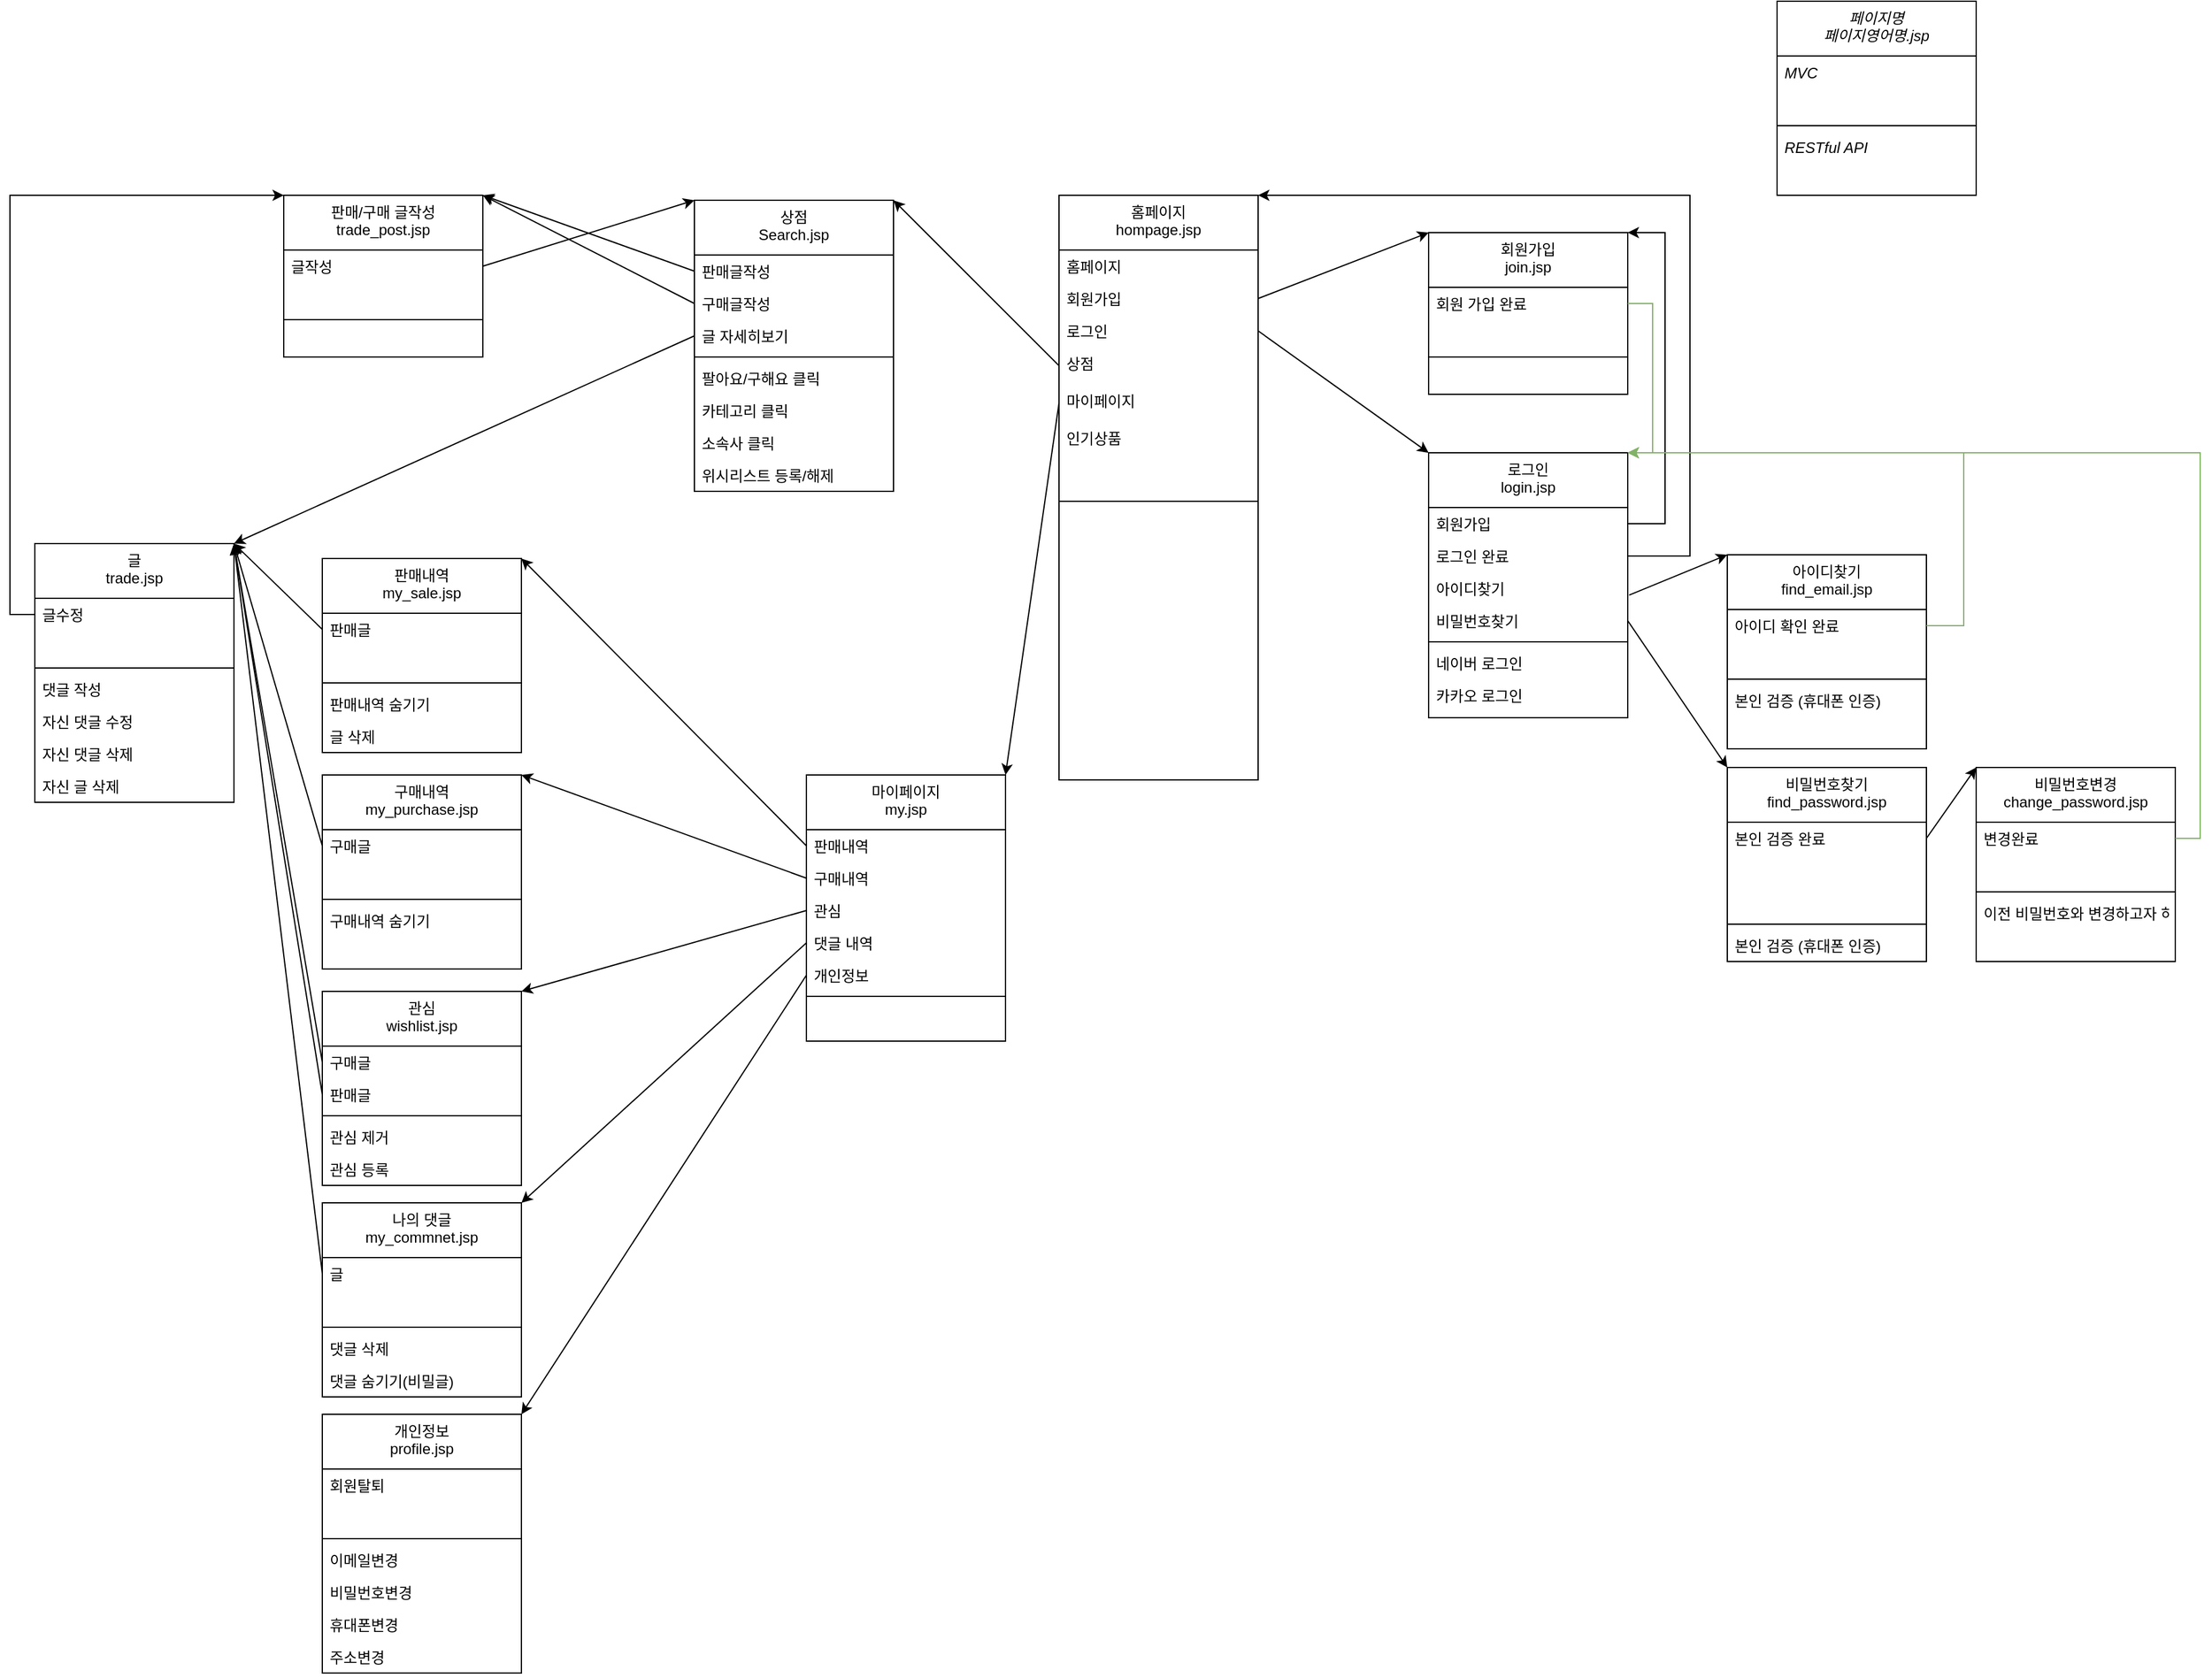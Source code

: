 <mxfile version="24.6.1" type="device">
  <diagram id="C5RBs43oDa-KdzZeNtuy" name="Page-1">
    <mxGraphModel dx="2193" dy="1982" grid="1" gridSize="10" guides="1" tooltips="1" connect="1" arrows="1" fold="1" page="1" pageScale="1" pageWidth="827" pageHeight="1169" math="0" shadow="0">
      <root>
        <mxCell id="WIyWlLk6GJQsqaUBKTNV-0" />
        <mxCell id="WIyWlLk6GJQsqaUBKTNV-1" parent="WIyWlLk6GJQsqaUBKTNV-0" />
        <mxCell id="zkfFHV4jXpPFQw0GAbJ--0" value="홈페이지&#xa;hompage.jsp" style="swimlane;fontStyle=0;align=center;verticalAlign=top;childLayout=stackLayout;horizontal=1;startSize=44;horizontalStack=0;resizeParent=1;resizeLast=0;collapsible=1;marginBottom=0;rounded=0;shadow=0;strokeWidth=1;" parent="WIyWlLk6GJQsqaUBKTNV-1" vertex="1">
          <mxGeometry x="333" y="20" width="160" height="470" as="geometry">
            <mxRectangle x="230" y="140" width="160" height="26" as="alternateBounds" />
          </mxGeometry>
        </mxCell>
        <mxCell id="zkfFHV4jXpPFQw0GAbJ--3" value="홈페이지" style="text;align=left;verticalAlign=top;spacingLeft=4;spacingRight=4;overflow=hidden;rotatable=0;points=[[0,0.5],[1,0.5]];portConstraint=eastwest;rounded=0;shadow=0;html=0;" parent="zkfFHV4jXpPFQw0GAbJ--0" vertex="1">
          <mxGeometry y="44" width="160" height="26" as="geometry" />
        </mxCell>
        <mxCell id="zkfFHV4jXpPFQw0GAbJ--2" value="회원가입" style="text;align=left;verticalAlign=top;spacingLeft=4;spacingRight=4;overflow=hidden;rotatable=0;points=[[0,0.5],[1,0.5]];portConstraint=eastwest;rounded=0;shadow=0;html=0;" parent="zkfFHV4jXpPFQw0GAbJ--0" vertex="1">
          <mxGeometry y="70" width="160" height="26" as="geometry" />
        </mxCell>
        <mxCell id="zkfFHV4jXpPFQw0GAbJ--1" value="로그인" style="text;align=left;verticalAlign=top;spacingLeft=4;spacingRight=4;overflow=hidden;rotatable=0;points=[[0,0.5],[1,0.5]];portConstraint=eastwest;" parent="zkfFHV4jXpPFQw0GAbJ--0" vertex="1">
          <mxGeometry y="96" width="160" height="26" as="geometry" />
        </mxCell>
        <mxCell id="zkfFHV4jXpPFQw0GAbJ--5" value="상점" style="text;align=left;verticalAlign=top;spacingLeft=4;spacingRight=4;overflow=hidden;rotatable=0;points=[[0,0.5],[1,0.5]];portConstraint=eastwest;" parent="zkfFHV4jXpPFQw0GAbJ--0" vertex="1">
          <mxGeometry y="122" width="160" height="30" as="geometry" />
        </mxCell>
        <mxCell id="B_jXUJVY9FuCom79Iasl-64" value="마이페이지" style="text;align=left;verticalAlign=top;spacingLeft=4;spacingRight=4;overflow=hidden;rotatable=0;points=[[0,0.5],[1,0.5]];portConstraint=eastwest;" parent="zkfFHV4jXpPFQw0GAbJ--0" vertex="1">
          <mxGeometry y="152" width="160" height="30" as="geometry" />
        </mxCell>
        <mxCell id="B_jXUJVY9FuCom79Iasl-63" value="인기상품" style="text;align=left;verticalAlign=top;spacingLeft=4;spacingRight=4;overflow=hidden;rotatable=0;points=[[0,0.5],[1,0.5]];portConstraint=eastwest;" parent="zkfFHV4jXpPFQw0GAbJ--0" vertex="1">
          <mxGeometry y="182" width="160" height="30" as="geometry" />
        </mxCell>
        <mxCell id="B_jXUJVY9FuCom79Iasl-17" value=" " style="text;align=left;verticalAlign=top;spacingLeft=4;spacingRight=4;overflow=hidden;rotatable=0;points=[[0,0.5],[1,0.5]];portConstraint=eastwest;" parent="zkfFHV4jXpPFQw0GAbJ--0" vertex="1">
          <mxGeometry y="212" width="160" height="30" as="geometry" />
        </mxCell>
        <mxCell id="zkfFHV4jXpPFQw0GAbJ--4" value="" style="line;html=1;strokeWidth=1;align=left;verticalAlign=middle;spacingTop=-1;spacingLeft=3;spacingRight=3;rotatable=0;labelPosition=right;points=[];portConstraint=eastwest;" parent="zkfFHV4jXpPFQw0GAbJ--0" vertex="1">
          <mxGeometry y="242" width="160" height="8" as="geometry" />
        </mxCell>
        <mxCell id="zkfFHV4jXpPFQw0GAbJ--6" value="상점&#xa;Search.jsp" style="swimlane;fontStyle=0;align=center;verticalAlign=top;childLayout=stackLayout;horizontal=1;startSize=44;horizontalStack=0;resizeParent=1;resizeLast=0;collapsible=1;marginBottom=0;rounded=0;shadow=0;strokeWidth=1;" parent="WIyWlLk6GJQsqaUBKTNV-1" vertex="1">
          <mxGeometry x="40" y="24" width="160" height="234" as="geometry">
            <mxRectangle x="130" y="380" width="160" height="26" as="alternateBounds" />
          </mxGeometry>
        </mxCell>
        <mxCell id="zkfFHV4jXpPFQw0GAbJ--7" value="판매글작성" style="text;align=left;verticalAlign=top;spacingLeft=4;spacingRight=4;overflow=hidden;rotatable=0;points=[[0,0.5],[1,0.5]];portConstraint=eastwest;" parent="zkfFHV4jXpPFQw0GAbJ--6" vertex="1">
          <mxGeometry y="44" width="160" height="26" as="geometry" />
        </mxCell>
        <mxCell id="zkfFHV4jXpPFQw0GAbJ--8" value="구매글작성" style="text;align=left;verticalAlign=top;spacingLeft=4;spacingRight=4;overflow=hidden;rotatable=0;points=[[0,0.5],[1,0.5]];portConstraint=eastwest;rounded=0;shadow=0;html=0;" parent="zkfFHV4jXpPFQw0GAbJ--6" vertex="1">
          <mxGeometry y="70" width="160" height="26" as="geometry" />
        </mxCell>
        <mxCell id="DUtgSVx4BT-SNeAOG7B5-26" value="글 자세히보기" style="text;align=left;verticalAlign=top;spacingLeft=4;spacingRight=4;overflow=hidden;rotatable=0;points=[[0,0.5],[1,0.5]];portConstraint=eastwest;rounded=0;shadow=0;html=0;" parent="zkfFHV4jXpPFQw0GAbJ--6" vertex="1">
          <mxGeometry y="96" width="160" height="26" as="geometry" />
        </mxCell>
        <mxCell id="zkfFHV4jXpPFQw0GAbJ--9" value="" style="line;html=1;strokeWidth=1;align=left;verticalAlign=middle;spacingTop=-1;spacingLeft=3;spacingRight=3;rotatable=0;labelPosition=right;points=[];portConstraint=eastwest;" parent="zkfFHV4jXpPFQw0GAbJ--6" vertex="1">
          <mxGeometry y="122" width="160" height="8" as="geometry" />
        </mxCell>
        <mxCell id="B_jXUJVY9FuCom79Iasl-60" value="팔아요/구해요 클릭" style="text;align=left;verticalAlign=top;spacingLeft=4;spacingRight=4;overflow=hidden;rotatable=0;points=[[0,0.5],[1,0.5]];portConstraint=eastwest;" parent="zkfFHV4jXpPFQw0GAbJ--6" vertex="1">
          <mxGeometry y="130" width="160" height="26" as="geometry" />
        </mxCell>
        <mxCell id="zkfFHV4jXpPFQw0GAbJ--10" value="카테고리 클릭" style="text;align=left;verticalAlign=top;spacingLeft=4;spacingRight=4;overflow=hidden;rotatable=0;points=[[0,0.5],[1,0.5]];portConstraint=eastwest;fontStyle=0" parent="zkfFHV4jXpPFQw0GAbJ--6" vertex="1">
          <mxGeometry y="156" width="160" height="26" as="geometry" />
        </mxCell>
        <mxCell id="DUtgSVx4BT-SNeAOG7B5-59" value="소속사 클릭" style="text;align=left;verticalAlign=top;spacingLeft=4;spacingRight=4;overflow=hidden;rotatable=0;points=[[0,0.5],[1,0.5]];portConstraint=eastwest;" parent="zkfFHV4jXpPFQw0GAbJ--6" vertex="1">
          <mxGeometry y="182" width="160" height="26" as="geometry" />
        </mxCell>
        <mxCell id="zkfFHV4jXpPFQw0GAbJ--11" value="위시리스트 등록/해제" style="text;align=left;verticalAlign=top;spacingLeft=4;spacingRight=4;overflow=hidden;rotatable=0;points=[[0,0.5],[1,0.5]];portConstraint=eastwest;" parent="zkfFHV4jXpPFQw0GAbJ--6" vertex="1">
          <mxGeometry y="208" width="160" height="26" as="geometry" />
        </mxCell>
        <mxCell id="B_jXUJVY9FuCom79Iasl-0" value="로그인&#xa;login.jsp" style="swimlane;fontStyle=0;align=center;verticalAlign=top;childLayout=stackLayout;horizontal=1;startSize=44;horizontalStack=0;resizeParent=1;resizeLast=0;collapsible=1;marginBottom=0;rounded=0;shadow=0;strokeWidth=1;" parent="WIyWlLk6GJQsqaUBKTNV-1" vertex="1">
          <mxGeometry x="630" y="227" width="160" height="213" as="geometry">
            <mxRectangle x="230" y="140" width="160" height="26" as="alternateBounds" />
          </mxGeometry>
        </mxCell>
        <mxCell id="B_jXUJVY9FuCom79Iasl-2" value="회원가입" style="text;align=left;verticalAlign=top;spacingLeft=4;spacingRight=4;overflow=hidden;rotatable=0;points=[[0,0.5],[1,0.5]];portConstraint=eastwest;rounded=0;shadow=0;html=0;" parent="B_jXUJVY9FuCom79Iasl-0" vertex="1">
          <mxGeometry y="44" width="160" height="26" as="geometry" />
        </mxCell>
        <mxCell id="B_jXUJVY9FuCom79Iasl-1" value="로그인 완료" style="text;align=left;verticalAlign=top;spacingLeft=4;spacingRight=4;overflow=hidden;rotatable=0;points=[[0,0.5],[1,0.5]];portConstraint=eastwest;" parent="B_jXUJVY9FuCom79Iasl-0" vertex="1">
          <mxGeometry y="70" width="160" height="26" as="geometry" />
        </mxCell>
        <mxCell id="B_jXUJVY9FuCom79Iasl-3" value="아이디찾기" style="text;align=left;verticalAlign=top;spacingLeft=4;spacingRight=4;overflow=hidden;rotatable=0;points=[[0,0.5],[1,0.5]];portConstraint=eastwest;rounded=0;shadow=0;html=0;" parent="B_jXUJVY9FuCom79Iasl-0" vertex="1">
          <mxGeometry y="96" width="160" height="26" as="geometry" />
        </mxCell>
        <mxCell id="B_jXUJVY9FuCom79Iasl-5" value="비밀번호찾기" style="text;align=left;verticalAlign=top;spacingLeft=4;spacingRight=4;overflow=hidden;rotatable=0;points=[[0,0.5],[1,0.5]];portConstraint=eastwest;" parent="B_jXUJVY9FuCom79Iasl-0" vertex="1">
          <mxGeometry y="122" width="160" height="26" as="geometry" />
        </mxCell>
        <mxCell id="B_jXUJVY9FuCom79Iasl-4" value="" style="line;html=1;strokeWidth=1;align=left;verticalAlign=middle;spacingTop=-1;spacingLeft=3;spacingRight=3;rotatable=0;labelPosition=right;points=[];portConstraint=eastwest;" parent="B_jXUJVY9FuCom79Iasl-0" vertex="1">
          <mxGeometry y="148" width="160" height="8" as="geometry" />
        </mxCell>
        <mxCell id="DUtgSVx4BT-SNeAOG7B5-53" value="네이버 로그인" style="text;align=left;verticalAlign=top;spacingLeft=4;spacingRight=4;overflow=hidden;rotatable=0;points=[[0,0.5],[1,0.5]];portConstraint=eastwest;" parent="B_jXUJVY9FuCom79Iasl-0" vertex="1">
          <mxGeometry y="156" width="160" height="26" as="geometry" />
        </mxCell>
        <mxCell id="DUtgSVx4BT-SNeAOG7B5-55" value="카카오 로그인" style="text;align=left;verticalAlign=top;spacingLeft=4;spacingRight=4;overflow=hidden;rotatable=0;points=[[0,0.5],[1,0.5]];portConstraint=eastwest;" parent="B_jXUJVY9FuCom79Iasl-0" vertex="1">
          <mxGeometry y="182" width="160" height="26" as="geometry" />
        </mxCell>
        <mxCell id="B_jXUJVY9FuCom79Iasl-7" value="" style="endArrow=classic;html=1;rounded=0;entryX=0;entryY=0;entryDx=0;entryDy=0;exitX=1;exitY=0.5;exitDx=0;exitDy=0;" parent="WIyWlLk6GJQsqaUBKTNV-1" source="zkfFHV4jXpPFQw0GAbJ--1" target="B_jXUJVY9FuCom79Iasl-0" edge="1">
          <mxGeometry width="50" height="50" relative="1" as="geometry">
            <mxPoint x="520" y="195" as="sourcePoint" />
            <mxPoint x="650" y="175" as="targetPoint" />
          </mxGeometry>
        </mxCell>
        <mxCell id="B_jXUJVY9FuCom79Iasl-8" value="회원가입&#xa;join.jsp" style="swimlane;fontStyle=0;align=center;verticalAlign=top;childLayout=stackLayout;horizontal=1;startSize=44;horizontalStack=0;resizeParent=1;resizeLast=0;collapsible=1;marginBottom=0;rounded=0;shadow=0;strokeWidth=1;" parent="WIyWlLk6GJQsqaUBKTNV-1" vertex="1">
          <mxGeometry x="630" y="50" width="160" height="130" as="geometry">
            <mxRectangle x="230" y="140" width="160" height="26" as="alternateBounds" />
          </mxGeometry>
        </mxCell>
        <mxCell id="B_jXUJVY9FuCom79Iasl-9" value="회원 가입 완료" style="text;align=left;verticalAlign=top;spacingLeft=4;spacingRight=4;overflow=hidden;rotatable=0;points=[[0,0.5],[1,0.5]];portConstraint=eastwest;" parent="B_jXUJVY9FuCom79Iasl-8" vertex="1">
          <mxGeometry y="44" width="160" height="26" as="geometry" />
        </mxCell>
        <mxCell id="B_jXUJVY9FuCom79Iasl-10" value=" " style="text;align=left;verticalAlign=top;spacingLeft=4;spacingRight=4;overflow=hidden;rotatable=0;points=[[0,0.5],[1,0.5]];portConstraint=eastwest;rounded=0;shadow=0;html=0;" parent="B_jXUJVY9FuCom79Iasl-8" vertex="1">
          <mxGeometry y="70" width="160" height="26" as="geometry" />
        </mxCell>
        <mxCell id="B_jXUJVY9FuCom79Iasl-12" value="" style="line;html=1;strokeWidth=1;align=left;verticalAlign=middle;spacingTop=-1;spacingLeft=3;spacingRight=3;rotatable=0;labelPosition=right;points=[];portConstraint=eastwest;" parent="B_jXUJVY9FuCom79Iasl-8" vertex="1">
          <mxGeometry y="96" width="160" height="8" as="geometry" />
        </mxCell>
        <mxCell id="B_jXUJVY9FuCom79Iasl-13" value=" " style="text;align=left;verticalAlign=top;spacingLeft=4;spacingRight=4;overflow=hidden;rotatable=0;points=[[0,0.5],[1,0.5]];portConstraint=eastwest;" parent="B_jXUJVY9FuCom79Iasl-8" vertex="1">
          <mxGeometry y="104" width="160" height="26" as="geometry" />
        </mxCell>
        <mxCell id="B_jXUJVY9FuCom79Iasl-14" value="" style="endArrow=classic;html=1;rounded=0;entryX=0;entryY=0;entryDx=0;entryDy=0;exitX=1;exitY=0.5;exitDx=0;exitDy=0;" parent="WIyWlLk6GJQsqaUBKTNV-1" source="zkfFHV4jXpPFQw0GAbJ--2" target="B_jXUJVY9FuCom79Iasl-8" edge="1">
          <mxGeometry width="50" height="50" relative="1" as="geometry">
            <mxPoint x="513" y="198" as="sourcePoint" />
            <mxPoint x="670" y="141" as="targetPoint" />
          </mxGeometry>
        </mxCell>
        <mxCell id="B_jXUJVY9FuCom79Iasl-15" value="" style="endArrow=classic;html=1;rounded=0;entryX=1;entryY=0;entryDx=0;entryDy=0;exitX=0;exitY=0.5;exitDx=0;exitDy=0;" parent="WIyWlLk6GJQsqaUBKTNV-1" source="zkfFHV4jXpPFQw0GAbJ--5" target="zkfFHV4jXpPFQw0GAbJ--6" edge="1">
          <mxGeometry width="50" height="50" relative="1" as="geometry">
            <mxPoint x="513" y="198" as="sourcePoint" />
            <mxPoint x="670" y="141" as="targetPoint" />
          </mxGeometry>
        </mxCell>
        <mxCell id="B_jXUJVY9FuCom79Iasl-21" value="아이디찾기&#xa;find_email.jsp" style="swimlane;fontStyle=0;align=center;verticalAlign=top;childLayout=stackLayout;horizontal=1;startSize=44;horizontalStack=0;resizeParent=1;resizeLast=0;collapsible=1;marginBottom=0;rounded=0;shadow=0;strokeWidth=1;" parent="WIyWlLk6GJQsqaUBKTNV-1" vertex="1">
          <mxGeometry x="870" y="309" width="160" height="156" as="geometry">
            <mxRectangle x="230" y="140" width="160" height="26" as="alternateBounds" />
          </mxGeometry>
        </mxCell>
        <mxCell id="B_jXUJVY9FuCom79Iasl-26" value="아이디 확인 완료" style="text;align=left;verticalAlign=top;spacingLeft=4;spacingRight=4;overflow=hidden;rotatable=0;points=[[0,0.5],[1,0.5]];portConstraint=eastwest;" parent="B_jXUJVY9FuCom79Iasl-21" vertex="1">
          <mxGeometry y="44" width="160" height="26" as="geometry" />
        </mxCell>
        <mxCell id="B_jXUJVY9FuCom79Iasl-22" value=" " style="text;align=left;verticalAlign=top;spacingLeft=4;spacingRight=4;overflow=hidden;rotatable=0;points=[[0,0.5],[1,0.5]];portConstraint=eastwest;" parent="B_jXUJVY9FuCom79Iasl-21" vertex="1">
          <mxGeometry y="70" width="160" height="26" as="geometry" />
        </mxCell>
        <mxCell id="B_jXUJVY9FuCom79Iasl-25" value="" style="line;html=1;strokeWidth=1;align=left;verticalAlign=middle;spacingTop=-1;spacingLeft=3;spacingRight=3;rotatable=0;labelPosition=right;points=[];portConstraint=eastwest;" parent="B_jXUJVY9FuCom79Iasl-21" vertex="1">
          <mxGeometry y="96" width="160" height="8" as="geometry" />
        </mxCell>
        <mxCell id="DUtgSVx4BT-SNeAOG7B5-49" value="본인 검증 (휴대폰 인증)" style="text;align=left;verticalAlign=top;spacingLeft=4;spacingRight=4;overflow=hidden;rotatable=0;points=[[0,0.5],[1,0.5]];portConstraint=eastwest;" parent="B_jXUJVY9FuCom79Iasl-21" vertex="1">
          <mxGeometry y="104" width="160" height="26" as="geometry" />
        </mxCell>
        <mxCell id="B_jXUJVY9FuCom79Iasl-28" value="비밀번호찾기&#xa;find_password.jsp" style="swimlane;fontStyle=0;align=center;verticalAlign=top;childLayout=stackLayout;horizontal=1;startSize=44;horizontalStack=0;resizeParent=1;resizeLast=0;collapsible=1;marginBottom=0;rounded=0;shadow=0;strokeWidth=1;" parent="WIyWlLk6GJQsqaUBKTNV-1" vertex="1">
          <mxGeometry x="870" y="480" width="160" height="156" as="geometry">
            <mxRectangle x="230" y="140" width="160" height="26" as="alternateBounds" />
          </mxGeometry>
        </mxCell>
        <mxCell id="B_jXUJVY9FuCom79Iasl-29" value="본인 검증 완료" style="text;align=left;verticalAlign=top;spacingLeft=4;spacingRight=4;overflow=hidden;rotatable=0;points=[[0,0.5],[1,0.5]];portConstraint=eastwest;" parent="B_jXUJVY9FuCom79Iasl-28" vertex="1">
          <mxGeometry y="44" width="160" height="26" as="geometry" />
        </mxCell>
        <mxCell id="B_jXUJVY9FuCom79Iasl-30" value=" " style="text;align=left;verticalAlign=top;spacingLeft=4;spacingRight=4;overflow=hidden;rotatable=0;points=[[0,0.5],[1,0.5]];portConstraint=eastwest;rounded=0;shadow=0;html=0;" parent="B_jXUJVY9FuCom79Iasl-28" vertex="1">
          <mxGeometry y="70" width="160" height="26" as="geometry" />
        </mxCell>
        <mxCell id="B_jXUJVY9FuCom79Iasl-31" value=" " style="text;align=left;verticalAlign=top;spacingLeft=4;spacingRight=4;overflow=hidden;rotatable=0;points=[[0,0.5],[1,0.5]];portConstraint=eastwest;rounded=0;shadow=0;html=0;" parent="B_jXUJVY9FuCom79Iasl-28" vertex="1">
          <mxGeometry y="96" width="160" height="26" as="geometry" />
        </mxCell>
        <mxCell id="B_jXUJVY9FuCom79Iasl-32" value="" style="line;html=1;strokeWidth=1;align=left;verticalAlign=middle;spacingTop=-1;spacingLeft=3;spacingRight=3;rotatable=0;labelPosition=right;points=[];portConstraint=eastwest;" parent="B_jXUJVY9FuCom79Iasl-28" vertex="1">
          <mxGeometry y="122" width="160" height="8" as="geometry" />
        </mxCell>
        <mxCell id="B_jXUJVY9FuCom79Iasl-33" value="본인 검증 (휴대폰 인증)" style="text;align=left;verticalAlign=top;spacingLeft=4;spacingRight=4;overflow=hidden;rotatable=0;points=[[0,0.5],[1,0.5]];portConstraint=eastwest;" parent="B_jXUJVY9FuCom79Iasl-28" vertex="1">
          <mxGeometry y="130" width="160" height="26" as="geometry" />
        </mxCell>
        <mxCell id="B_jXUJVY9FuCom79Iasl-34" value="" style="endArrow=classic;html=1;rounded=0;exitX=1;exitY=0.5;exitDx=0;exitDy=0;entryX=0;entryY=0;entryDx=0;entryDy=0;" parent="WIyWlLk6GJQsqaUBKTNV-1" source="B_jXUJVY9FuCom79Iasl-5" target="B_jXUJVY9FuCom79Iasl-28" edge="1">
          <mxGeometry width="50" height="50" relative="1" as="geometry">
            <mxPoint x="830" y="379" as="sourcePoint" />
            <mxPoint x="900" y="270" as="targetPoint" />
          </mxGeometry>
        </mxCell>
        <mxCell id="B_jXUJVY9FuCom79Iasl-48" value="페이지명&#xa;페이지영어명.jsp" style="swimlane;fontStyle=2;align=center;verticalAlign=top;childLayout=stackLayout;horizontal=1;startSize=44;horizontalStack=0;resizeParent=1;resizeLast=0;collapsible=1;marginBottom=0;rounded=0;shadow=0;strokeWidth=1;" parent="WIyWlLk6GJQsqaUBKTNV-1" vertex="1">
          <mxGeometry x="910" y="-136" width="160" height="156" as="geometry">
            <mxRectangle x="130" y="380" width="160" height="26" as="alternateBounds" />
          </mxGeometry>
        </mxCell>
        <mxCell id="B_jXUJVY9FuCom79Iasl-49" value="MVC" style="text;align=left;verticalAlign=top;spacingLeft=4;spacingRight=4;overflow=hidden;rotatable=0;points=[[0,0.5],[1,0.5]];portConstraint=eastwest;fontStyle=2" parent="B_jXUJVY9FuCom79Iasl-48" vertex="1">
          <mxGeometry y="44" width="160" height="26" as="geometry" />
        </mxCell>
        <mxCell id="B_jXUJVY9FuCom79Iasl-50" value=" " style="text;align=left;verticalAlign=top;spacingLeft=4;spacingRight=4;overflow=hidden;rotatable=0;points=[[0,0.5],[1,0.5]];portConstraint=eastwest;rounded=0;shadow=0;html=0;" parent="B_jXUJVY9FuCom79Iasl-48" vertex="1">
          <mxGeometry y="70" width="160" height="26" as="geometry" />
        </mxCell>
        <mxCell id="B_jXUJVY9FuCom79Iasl-51" value="" style="line;html=1;strokeWidth=1;align=left;verticalAlign=middle;spacingTop=-1;spacingLeft=3;spacingRight=3;rotatable=0;labelPosition=right;points=[];portConstraint=eastwest;" parent="B_jXUJVY9FuCom79Iasl-48" vertex="1">
          <mxGeometry y="96" width="160" height="8" as="geometry" />
        </mxCell>
        <mxCell id="B_jXUJVY9FuCom79Iasl-52" value="RESTful API" style="text;align=left;verticalAlign=top;spacingLeft=4;spacingRight=4;overflow=hidden;rotatable=0;points=[[0,0.5],[1,0.5]];portConstraint=eastwest;fontStyle=2" parent="B_jXUJVY9FuCom79Iasl-48" vertex="1">
          <mxGeometry y="104" width="160" height="26" as="geometry" />
        </mxCell>
        <mxCell id="B_jXUJVY9FuCom79Iasl-53" value=" " style="text;align=left;verticalAlign=top;spacingLeft=4;spacingRight=4;overflow=hidden;rotatable=0;points=[[0,0.5],[1,0.5]];portConstraint=eastwest;" parent="B_jXUJVY9FuCom79Iasl-48" vertex="1">
          <mxGeometry y="130" width="160" height="26" as="geometry" />
        </mxCell>
        <mxCell id="B_jXUJVY9FuCom79Iasl-54" value="판매/구매 글작성&#xa;trade_post.jsp" style="swimlane;fontStyle=0;align=center;verticalAlign=top;childLayout=stackLayout;horizontal=1;startSize=44;horizontalStack=0;resizeParent=1;resizeLast=0;collapsible=1;marginBottom=0;rounded=0;shadow=0;strokeWidth=1;" parent="WIyWlLk6GJQsqaUBKTNV-1" vertex="1">
          <mxGeometry x="-290" y="20" width="160" height="130" as="geometry">
            <mxRectangle x="130" y="380" width="160" height="26" as="alternateBounds" />
          </mxGeometry>
        </mxCell>
        <mxCell id="B_jXUJVY9FuCom79Iasl-55" value="글작성" style="text;align=left;verticalAlign=top;spacingLeft=4;spacingRight=4;overflow=hidden;rotatable=0;points=[[0,0.5],[1,0.5]];portConstraint=eastwest;" parent="B_jXUJVY9FuCom79Iasl-54" vertex="1">
          <mxGeometry y="44" width="160" height="26" as="geometry" />
        </mxCell>
        <mxCell id="B_jXUJVY9FuCom79Iasl-56" value=" " style="text;align=left;verticalAlign=top;spacingLeft=4;spacingRight=4;overflow=hidden;rotatable=0;points=[[0,0.5],[1,0.5]];portConstraint=eastwest;rounded=0;shadow=0;html=0;" parent="B_jXUJVY9FuCom79Iasl-54" vertex="1">
          <mxGeometry y="70" width="160" height="26" as="geometry" />
        </mxCell>
        <mxCell id="B_jXUJVY9FuCom79Iasl-57" value="" style="line;html=1;strokeWidth=1;align=left;verticalAlign=middle;spacingTop=-1;spacingLeft=3;spacingRight=3;rotatable=0;labelPosition=right;points=[];portConstraint=eastwest;" parent="B_jXUJVY9FuCom79Iasl-54" vertex="1">
          <mxGeometry y="96" width="160" height="8" as="geometry" />
        </mxCell>
        <mxCell id="B_jXUJVY9FuCom79Iasl-59" value=" " style="text;align=left;verticalAlign=top;spacingLeft=4;spacingRight=4;overflow=hidden;rotatable=0;points=[[0,0.5],[1,0.5]];portConstraint=eastwest;" parent="B_jXUJVY9FuCom79Iasl-54" vertex="1">
          <mxGeometry y="104" width="160" height="26" as="geometry" />
        </mxCell>
        <mxCell id="B_jXUJVY9FuCom79Iasl-61" value="" style="endArrow=classic;html=1;rounded=0;entryX=1;entryY=0;entryDx=0;entryDy=0;exitX=0;exitY=0.5;exitDx=0;exitDy=0;" parent="WIyWlLk6GJQsqaUBKTNV-1" source="zkfFHV4jXpPFQw0GAbJ--7" target="B_jXUJVY9FuCom79Iasl-54" edge="1">
          <mxGeometry width="50" height="50" relative="1" as="geometry">
            <mxPoint x="23" y="262" as="sourcePoint" />
            <mxPoint x="-120" y="125" as="targetPoint" />
          </mxGeometry>
        </mxCell>
        <mxCell id="B_jXUJVY9FuCom79Iasl-62" value="" style="endArrow=classic;html=1;rounded=0;entryX=1;entryY=0;entryDx=0;entryDy=0;exitX=0;exitY=0.5;exitDx=0;exitDy=0;" parent="WIyWlLk6GJQsqaUBKTNV-1" source="zkfFHV4jXpPFQw0GAbJ--8" target="B_jXUJVY9FuCom79Iasl-54" edge="1">
          <mxGeometry width="50" height="50" relative="1" as="geometry">
            <mxPoint x="50" y="258" as="sourcePoint" />
            <mxPoint x="-70.0" y="329.0" as="targetPoint" />
          </mxGeometry>
        </mxCell>
        <mxCell id="B_jXUJVY9FuCom79Iasl-65" value="마이페이지&#xa;my.jsp" style="swimlane;fontStyle=0;align=center;verticalAlign=top;childLayout=stackLayout;horizontal=1;startSize=44;horizontalStack=0;resizeParent=1;resizeLast=0;collapsible=1;marginBottom=0;rounded=0;shadow=0;strokeWidth=1;" parent="WIyWlLk6GJQsqaUBKTNV-1" vertex="1">
          <mxGeometry x="130" y="486" width="160" height="214" as="geometry">
            <mxRectangle x="130" y="380" width="160" height="26" as="alternateBounds" />
          </mxGeometry>
        </mxCell>
        <mxCell id="B_jXUJVY9FuCom79Iasl-66" value="판매내역" style="text;align=left;verticalAlign=top;spacingLeft=4;spacingRight=4;overflow=hidden;rotatable=0;points=[[0,0.5],[1,0.5]];portConstraint=eastwest;" parent="B_jXUJVY9FuCom79Iasl-65" vertex="1">
          <mxGeometry y="44" width="160" height="26" as="geometry" />
        </mxCell>
        <mxCell id="B_jXUJVY9FuCom79Iasl-71" value="구매내역" style="text;align=left;verticalAlign=top;spacingLeft=4;spacingRight=4;overflow=hidden;rotatable=0;points=[[0,0.5],[1,0.5]];portConstraint=eastwest;rounded=0;shadow=0;html=0;" parent="B_jXUJVY9FuCom79Iasl-65" vertex="1">
          <mxGeometry y="70" width="160" height="26" as="geometry" />
        </mxCell>
        <mxCell id="B_jXUJVY9FuCom79Iasl-72" value="관심" style="text;align=left;verticalAlign=top;spacingLeft=4;spacingRight=4;overflow=hidden;rotatable=0;points=[[0,0.5],[1,0.5]];portConstraint=eastwest;rounded=0;shadow=0;html=0;" parent="B_jXUJVY9FuCom79Iasl-65" vertex="1">
          <mxGeometry y="96" width="160" height="26" as="geometry" />
        </mxCell>
        <mxCell id="B_jXUJVY9FuCom79Iasl-67" value="댓글 내역" style="text;align=left;verticalAlign=top;spacingLeft=4;spacingRight=4;overflow=hidden;rotatable=0;points=[[0,0.5],[1,0.5]];portConstraint=eastwest;rounded=0;shadow=0;html=0;" parent="B_jXUJVY9FuCom79Iasl-65" vertex="1">
          <mxGeometry y="122" width="160" height="26" as="geometry" />
        </mxCell>
        <mxCell id="DUtgSVx4BT-SNeAOG7B5-62" value="개인정보" style="text;align=left;verticalAlign=top;spacingLeft=4;spacingRight=4;overflow=hidden;rotatable=0;points=[[0,0.5],[1,0.5]];portConstraint=eastwest;rounded=0;shadow=0;html=0;" parent="B_jXUJVY9FuCom79Iasl-65" vertex="1">
          <mxGeometry y="148" width="160" height="26" as="geometry" />
        </mxCell>
        <mxCell id="B_jXUJVY9FuCom79Iasl-68" value="" style="line;html=1;strokeWidth=1;align=left;verticalAlign=middle;spacingTop=-1;spacingLeft=3;spacingRight=3;rotatable=0;labelPosition=right;points=[];portConstraint=eastwest;" parent="B_jXUJVY9FuCom79Iasl-65" vertex="1">
          <mxGeometry y="174" width="160" height="8" as="geometry" />
        </mxCell>
        <mxCell id="B_jXUJVY9FuCom79Iasl-69" value=" " style="text;align=left;verticalAlign=top;spacingLeft=4;spacingRight=4;overflow=hidden;rotatable=0;points=[[0,0.5],[1,0.5]];portConstraint=eastwest;fontStyle=0" parent="B_jXUJVY9FuCom79Iasl-65" vertex="1">
          <mxGeometry y="182" width="160" height="26" as="geometry" />
        </mxCell>
        <mxCell id="B_jXUJVY9FuCom79Iasl-73" value="관심&#xa;wishlist.jsp" style="swimlane;fontStyle=0;align=center;verticalAlign=top;childLayout=stackLayout;horizontal=1;startSize=44;horizontalStack=0;resizeParent=1;resizeLast=0;collapsible=1;marginBottom=0;rounded=0;shadow=0;strokeWidth=1;" parent="WIyWlLk6GJQsqaUBKTNV-1" vertex="1">
          <mxGeometry x="-259" y="660" width="160" height="156" as="geometry">
            <mxRectangle x="130" y="380" width="160" height="26" as="alternateBounds" />
          </mxGeometry>
        </mxCell>
        <mxCell id="B_jXUJVY9FuCom79Iasl-74" value="구매글" style="text;align=left;verticalAlign=top;spacingLeft=4;spacingRight=4;overflow=hidden;rotatable=0;points=[[0,0.5],[1,0.5]];portConstraint=eastwest;" parent="B_jXUJVY9FuCom79Iasl-73" vertex="1">
          <mxGeometry y="44" width="160" height="26" as="geometry" />
        </mxCell>
        <mxCell id="B_jXUJVY9FuCom79Iasl-75" value="판매글" style="text;align=left;verticalAlign=top;spacingLeft=4;spacingRight=4;overflow=hidden;rotatable=0;points=[[0,0.5],[1,0.5]];portConstraint=eastwest;rounded=0;shadow=0;html=0;" parent="B_jXUJVY9FuCom79Iasl-73" vertex="1">
          <mxGeometry y="70" width="160" height="26" as="geometry" />
        </mxCell>
        <mxCell id="B_jXUJVY9FuCom79Iasl-76" value="" style="line;html=1;strokeWidth=1;align=left;verticalAlign=middle;spacingTop=-1;spacingLeft=3;spacingRight=3;rotatable=0;labelPosition=right;points=[];portConstraint=eastwest;" parent="B_jXUJVY9FuCom79Iasl-73" vertex="1">
          <mxGeometry y="96" width="160" height="8" as="geometry" />
        </mxCell>
        <mxCell id="B_jXUJVY9FuCom79Iasl-77" value="관심 제거" style="text;align=left;verticalAlign=top;spacingLeft=4;spacingRight=4;overflow=hidden;rotatable=0;points=[[0,0.5],[1,0.5]];portConstraint=eastwest;fontStyle=0" parent="B_jXUJVY9FuCom79Iasl-73" vertex="1">
          <mxGeometry y="104" width="160" height="26" as="geometry" />
        </mxCell>
        <mxCell id="B_jXUJVY9FuCom79Iasl-78" value="관심 등록" style="text;align=left;verticalAlign=top;spacingLeft=4;spacingRight=4;overflow=hidden;rotatable=0;points=[[0,0.5],[1,0.5]];portConstraint=eastwest;" parent="B_jXUJVY9FuCom79Iasl-73" vertex="1">
          <mxGeometry y="130" width="160" height="26" as="geometry" />
        </mxCell>
        <mxCell id="B_jXUJVY9FuCom79Iasl-79" style="rounded=0;orthogonalLoop=1;jettySize=auto;html=1;exitX=1;exitY=0.5;exitDx=0;exitDy=0;entryX=0;entryY=0;entryDx=0;entryDy=0;" parent="WIyWlLk6GJQsqaUBKTNV-1" source="B_jXUJVY9FuCom79Iasl-55" target="zkfFHV4jXpPFQw0GAbJ--6" edge="1">
          <mxGeometry relative="1" as="geometry" />
        </mxCell>
        <mxCell id="DUtgSVx4BT-SNeAOG7B5-0" style="rounded=0;orthogonalLoop=1;jettySize=auto;html=1;entryX=1;entryY=0;entryDx=0;entryDy=0;exitX=0;exitY=0.5;exitDx=0;exitDy=0;" parent="WIyWlLk6GJQsqaUBKTNV-1" source="B_jXUJVY9FuCom79Iasl-64" target="B_jXUJVY9FuCom79Iasl-65" edge="1">
          <mxGeometry relative="1" as="geometry">
            <mxPoint x="310" y="220" as="sourcePoint" />
          </mxGeometry>
        </mxCell>
        <mxCell id="DUtgSVx4BT-SNeAOG7B5-1" style="rounded=0;orthogonalLoop=1;jettySize=auto;html=1;exitX=0;exitY=0.5;exitDx=0;exitDy=0;entryX=1;entryY=0;entryDx=0;entryDy=0;" parent="WIyWlLk6GJQsqaUBKTNV-1" source="B_jXUJVY9FuCom79Iasl-72" target="B_jXUJVY9FuCom79Iasl-73" edge="1">
          <mxGeometry relative="1" as="geometry" />
        </mxCell>
        <mxCell id="DUtgSVx4BT-SNeAOG7B5-2" value="판매내역&#xa;my_sale.jsp" style="swimlane;fontStyle=0;align=center;verticalAlign=top;childLayout=stackLayout;horizontal=1;startSize=44;horizontalStack=0;resizeParent=1;resizeLast=0;collapsible=1;marginBottom=0;rounded=0;shadow=0;strokeWidth=1;" parent="WIyWlLk6GJQsqaUBKTNV-1" vertex="1">
          <mxGeometry x="-259" y="312" width="160" height="156" as="geometry">
            <mxRectangle x="130" y="380" width="160" height="26" as="alternateBounds" />
          </mxGeometry>
        </mxCell>
        <mxCell id="DUtgSVx4BT-SNeAOG7B5-3" value="판매글" style="text;align=left;verticalAlign=top;spacingLeft=4;spacingRight=4;overflow=hidden;rotatable=0;points=[[0,0.5],[1,0.5]];portConstraint=eastwest;" parent="DUtgSVx4BT-SNeAOG7B5-2" vertex="1">
          <mxGeometry y="44" width="160" height="26" as="geometry" />
        </mxCell>
        <mxCell id="DUtgSVx4BT-SNeAOG7B5-4" value=" " style="text;align=left;verticalAlign=top;spacingLeft=4;spacingRight=4;overflow=hidden;rotatable=0;points=[[0,0.5],[1,0.5]];portConstraint=eastwest;rounded=0;shadow=0;html=0;" parent="DUtgSVx4BT-SNeAOG7B5-2" vertex="1">
          <mxGeometry y="70" width="160" height="26" as="geometry" />
        </mxCell>
        <mxCell id="DUtgSVx4BT-SNeAOG7B5-5" value="" style="line;html=1;strokeWidth=1;align=left;verticalAlign=middle;spacingTop=-1;spacingLeft=3;spacingRight=3;rotatable=0;labelPosition=right;points=[];portConstraint=eastwest;" parent="DUtgSVx4BT-SNeAOG7B5-2" vertex="1">
          <mxGeometry y="96" width="160" height="8" as="geometry" />
        </mxCell>
        <mxCell id="DUtgSVx4BT-SNeAOG7B5-6" value="판매내역 숨기기" style="text;align=left;verticalAlign=top;spacingLeft=4;spacingRight=4;overflow=hidden;rotatable=0;points=[[0,0.5],[1,0.5]];portConstraint=eastwest;fontStyle=0" parent="DUtgSVx4BT-SNeAOG7B5-2" vertex="1">
          <mxGeometry y="104" width="160" height="26" as="geometry" />
        </mxCell>
        <mxCell id="DUtgSVx4BT-SNeAOG7B5-7" value="글 삭제" style="text;align=left;verticalAlign=top;spacingLeft=4;spacingRight=4;overflow=hidden;rotatable=0;points=[[0,0.5],[1,0.5]];portConstraint=eastwest;" parent="DUtgSVx4BT-SNeAOG7B5-2" vertex="1">
          <mxGeometry y="130" width="160" height="26" as="geometry" />
        </mxCell>
        <mxCell id="DUtgSVx4BT-SNeAOG7B5-8" style="rounded=0;orthogonalLoop=1;jettySize=auto;html=1;entryX=1;entryY=0;entryDx=0;entryDy=0;exitX=0;exitY=0.5;exitDx=0;exitDy=0;" parent="WIyWlLk6GJQsqaUBKTNV-1" source="B_jXUJVY9FuCom79Iasl-66" target="DUtgSVx4BT-SNeAOG7B5-2" edge="1">
          <mxGeometry relative="1" as="geometry" />
        </mxCell>
        <mxCell id="DUtgSVx4BT-SNeAOG7B5-9" value="구매내역&#xa;my_purchase.jsp" style="swimlane;fontStyle=0;align=center;verticalAlign=top;childLayout=stackLayout;horizontal=1;startSize=44;horizontalStack=0;resizeParent=1;resizeLast=0;collapsible=1;marginBottom=0;rounded=0;shadow=0;strokeWidth=1;" parent="WIyWlLk6GJQsqaUBKTNV-1" vertex="1">
          <mxGeometry x="-259" y="486" width="160" height="156" as="geometry">
            <mxRectangle x="130" y="380" width="160" height="26" as="alternateBounds" />
          </mxGeometry>
        </mxCell>
        <mxCell id="DUtgSVx4BT-SNeAOG7B5-10" value="구매글" style="text;align=left;verticalAlign=top;spacingLeft=4;spacingRight=4;overflow=hidden;rotatable=0;points=[[0,0.5],[1,0.5]];portConstraint=eastwest;" parent="DUtgSVx4BT-SNeAOG7B5-9" vertex="1">
          <mxGeometry y="44" width="160" height="26" as="geometry" />
        </mxCell>
        <mxCell id="DUtgSVx4BT-SNeAOG7B5-11" value=" " style="text;align=left;verticalAlign=top;spacingLeft=4;spacingRight=4;overflow=hidden;rotatable=0;points=[[0,0.5],[1,0.5]];portConstraint=eastwest;rounded=0;shadow=0;html=0;" parent="DUtgSVx4BT-SNeAOG7B5-9" vertex="1">
          <mxGeometry y="70" width="160" height="26" as="geometry" />
        </mxCell>
        <mxCell id="DUtgSVx4BT-SNeAOG7B5-12" value="" style="line;html=1;strokeWidth=1;align=left;verticalAlign=middle;spacingTop=-1;spacingLeft=3;spacingRight=3;rotatable=0;labelPosition=right;points=[];portConstraint=eastwest;" parent="DUtgSVx4BT-SNeAOG7B5-9" vertex="1">
          <mxGeometry y="96" width="160" height="8" as="geometry" />
        </mxCell>
        <mxCell id="DUtgSVx4BT-SNeAOG7B5-13" value="구매내역 숨기기" style="text;align=left;verticalAlign=top;spacingLeft=4;spacingRight=4;overflow=hidden;rotatable=0;points=[[0,0.5],[1,0.5]];portConstraint=eastwest;fontStyle=0" parent="DUtgSVx4BT-SNeAOG7B5-9" vertex="1">
          <mxGeometry y="104" width="160" height="26" as="geometry" />
        </mxCell>
        <mxCell id="DUtgSVx4BT-SNeAOG7B5-14" value=" " style="text;align=left;verticalAlign=top;spacingLeft=4;spacingRight=4;overflow=hidden;rotatable=0;points=[[0,0.5],[1,0.5]];portConstraint=eastwest;" parent="DUtgSVx4BT-SNeAOG7B5-9" vertex="1">
          <mxGeometry y="130" width="160" height="26" as="geometry" />
        </mxCell>
        <mxCell id="DUtgSVx4BT-SNeAOG7B5-15" style="rounded=0;orthogonalLoop=1;jettySize=auto;html=1;entryX=1;entryY=0;entryDx=0;entryDy=0;exitX=0;exitY=0.5;exitDx=0;exitDy=0;" parent="WIyWlLk6GJQsqaUBKTNV-1" source="B_jXUJVY9FuCom79Iasl-71" target="DUtgSVx4BT-SNeAOG7B5-9" edge="1">
          <mxGeometry relative="1" as="geometry" />
        </mxCell>
        <mxCell id="DUtgSVx4BT-SNeAOG7B5-16" value="글&#xa;trade.jsp" style="swimlane;fontStyle=0;align=center;verticalAlign=top;childLayout=stackLayout;horizontal=1;startSize=44;horizontalStack=0;resizeParent=1;resizeLast=0;collapsible=1;marginBottom=0;rounded=0;shadow=0;strokeWidth=1;" parent="WIyWlLk6GJQsqaUBKTNV-1" vertex="1">
          <mxGeometry x="-490" y="300" width="160" height="208" as="geometry">
            <mxRectangle x="130" y="380" width="160" height="26" as="alternateBounds" />
          </mxGeometry>
        </mxCell>
        <mxCell id="DUtgSVx4BT-SNeAOG7B5-17" value="글수정" style="text;align=left;verticalAlign=top;spacingLeft=4;spacingRight=4;overflow=hidden;rotatable=0;points=[[0,0.5],[1,0.5]];portConstraint=eastwest;" parent="DUtgSVx4BT-SNeAOG7B5-16" vertex="1">
          <mxGeometry y="44" width="160" height="26" as="geometry" />
        </mxCell>
        <mxCell id="DUtgSVx4BT-SNeAOG7B5-18" value=" " style="text;align=left;verticalAlign=top;spacingLeft=4;spacingRight=4;overflow=hidden;rotatable=0;points=[[0,0.5],[1,0.5]];portConstraint=eastwest;rounded=0;shadow=0;html=0;" parent="DUtgSVx4BT-SNeAOG7B5-16" vertex="1">
          <mxGeometry y="70" width="160" height="26" as="geometry" />
        </mxCell>
        <mxCell id="DUtgSVx4BT-SNeAOG7B5-19" value="" style="line;html=1;strokeWidth=1;align=left;verticalAlign=middle;spacingTop=-1;spacingLeft=3;spacingRight=3;rotatable=0;labelPosition=right;points=[];portConstraint=eastwest;" parent="DUtgSVx4BT-SNeAOG7B5-16" vertex="1">
          <mxGeometry y="96" width="160" height="8" as="geometry" />
        </mxCell>
        <mxCell id="DUtgSVx4BT-SNeAOG7B5-20" value="댓글 작성" style="text;align=left;verticalAlign=top;spacingLeft=4;spacingRight=4;overflow=hidden;rotatable=0;points=[[0,0.5],[1,0.5]];portConstraint=eastwest;fontStyle=0" parent="DUtgSVx4BT-SNeAOG7B5-16" vertex="1">
          <mxGeometry y="104" width="160" height="26" as="geometry" />
        </mxCell>
        <mxCell id="DUtgSVx4BT-SNeAOG7B5-21" value="자신 댓글 수정" style="text;align=left;verticalAlign=top;spacingLeft=4;spacingRight=4;overflow=hidden;rotatable=0;points=[[0,0.5],[1,0.5]];portConstraint=eastwest;" parent="DUtgSVx4BT-SNeAOG7B5-16" vertex="1">
          <mxGeometry y="130" width="160" height="26" as="geometry" />
        </mxCell>
        <mxCell id="DUtgSVx4BT-SNeAOG7B5-28" value="자신 댓글 삭제" style="text;align=left;verticalAlign=top;spacingLeft=4;spacingRight=4;overflow=hidden;rotatable=0;points=[[0,0.5],[1,0.5]];portConstraint=eastwest;fontStyle=0" parent="DUtgSVx4BT-SNeAOG7B5-16" vertex="1">
          <mxGeometry y="156" width="160" height="26" as="geometry" />
        </mxCell>
        <mxCell id="DUtgSVx4BT-SNeAOG7B5-61" value="자신 글 삭제" style="text;align=left;verticalAlign=top;spacingLeft=4;spacingRight=4;overflow=hidden;rotatable=0;points=[[0,0.5],[1,0.5]];portConstraint=eastwest;fontStyle=0" parent="DUtgSVx4BT-SNeAOG7B5-16" vertex="1">
          <mxGeometry y="182" width="160" height="26" as="geometry" />
        </mxCell>
        <mxCell id="DUtgSVx4BT-SNeAOG7B5-22" style="rounded=0;orthogonalLoop=1;jettySize=auto;html=1;exitX=0;exitY=0.5;exitDx=0;exitDy=0;entryX=1;entryY=0;entryDx=0;entryDy=0;" parent="WIyWlLk6GJQsqaUBKTNV-1" source="DUtgSVx4BT-SNeAOG7B5-10" target="DUtgSVx4BT-SNeAOG7B5-16" edge="1">
          <mxGeometry relative="1" as="geometry" />
        </mxCell>
        <mxCell id="DUtgSVx4BT-SNeAOG7B5-24" style="rounded=0;orthogonalLoop=1;jettySize=auto;html=1;exitX=0;exitY=0.5;exitDx=0;exitDy=0;entryX=1;entryY=0;entryDx=0;entryDy=0;" parent="WIyWlLk6GJQsqaUBKTNV-1" source="B_jXUJVY9FuCom79Iasl-74" target="DUtgSVx4BT-SNeAOG7B5-16" edge="1">
          <mxGeometry relative="1" as="geometry" />
        </mxCell>
        <mxCell id="DUtgSVx4BT-SNeAOG7B5-25" style="rounded=0;orthogonalLoop=1;jettySize=auto;html=1;exitX=0;exitY=0.5;exitDx=0;exitDy=0;entryX=1;entryY=0;entryDx=0;entryDy=0;" parent="WIyWlLk6GJQsqaUBKTNV-1" source="B_jXUJVY9FuCom79Iasl-75" target="DUtgSVx4BT-SNeAOG7B5-16" edge="1">
          <mxGeometry relative="1" as="geometry" />
        </mxCell>
        <mxCell id="DUtgSVx4BT-SNeAOG7B5-29" value="나의 댓글&#xa;my_commnet.jsp" style="swimlane;fontStyle=0;align=center;verticalAlign=top;childLayout=stackLayout;horizontal=1;startSize=44;horizontalStack=0;resizeParent=1;resizeLast=0;collapsible=1;marginBottom=0;rounded=0;shadow=0;strokeWidth=1;" parent="WIyWlLk6GJQsqaUBKTNV-1" vertex="1">
          <mxGeometry x="-259" y="830" width="160" height="156" as="geometry">
            <mxRectangle x="130" y="380" width="160" height="26" as="alternateBounds" />
          </mxGeometry>
        </mxCell>
        <mxCell id="DUtgSVx4BT-SNeAOG7B5-30" value="글" style="text;align=left;verticalAlign=top;spacingLeft=4;spacingRight=4;overflow=hidden;rotatable=0;points=[[0,0.5],[1,0.5]];portConstraint=eastwest;" parent="DUtgSVx4BT-SNeAOG7B5-29" vertex="1">
          <mxGeometry y="44" width="160" height="26" as="geometry" />
        </mxCell>
        <mxCell id="DUtgSVx4BT-SNeAOG7B5-31" value=" " style="text;align=left;verticalAlign=top;spacingLeft=4;spacingRight=4;overflow=hidden;rotatable=0;points=[[0,0.5],[1,0.5]];portConstraint=eastwest;rounded=0;shadow=0;html=0;" parent="DUtgSVx4BT-SNeAOG7B5-29" vertex="1">
          <mxGeometry y="70" width="160" height="26" as="geometry" />
        </mxCell>
        <mxCell id="DUtgSVx4BT-SNeAOG7B5-32" value="" style="line;html=1;strokeWidth=1;align=left;verticalAlign=middle;spacingTop=-1;spacingLeft=3;spacingRight=3;rotatable=0;labelPosition=right;points=[];portConstraint=eastwest;" parent="DUtgSVx4BT-SNeAOG7B5-29" vertex="1">
          <mxGeometry y="96" width="160" height="8" as="geometry" />
        </mxCell>
        <mxCell id="DUtgSVx4BT-SNeAOG7B5-33" value="댓글 삭제" style="text;align=left;verticalAlign=top;spacingLeft=4;spacingRight=4;overflow=hidden;rotatable=0;points=[[0,0.5],[1,0.5]];portConstraint=eastwest;fontStyle=0" parent="DUtgSVx4BT-SNeAOG7B5-29" vertex="1">
          <mxGeometry y="104" width="160" height="26" as="geometry" />
        </mxCell>
        <mxCell id="DUtgSVx4BT-SNeAOG7B5-34" value="댓글 숨기기(비밀글)" style="text;align=left;verticalAlign=top;spacingLeft=4;spacingRight=4;overflow=hidden;rotatable=0;points=[[0,0.5],[1,0.5]];portConstraint=eastwest;" parent="DUtgSVx4BT-SNeAOG7B5-29" vertex="1">
          <mxGeometry y="130" width="160" height="26" as="geometry" />
        </mxCell>
        <mxCell id="DUtgSVx4BT-SNeAOG7B5-35" style="rounded=0;orthogonalLoop=1;jettySize=auto;html=1;entryX=1;entryY=0;entryDx=0;entryDy=0;exitX=0;exitY=0.5;exitDx=0;exitDy=0;" parent="WIyWlLk6GJQsqaUBKTNV-1" source="B_jXUJVY9FuCom79Iasl-67" target="DUtgSVx4BT-SNeAOG7B5-29" edge="1">
          <mxGeometry relative="1" as="geometry" />
        </mxCell>
        <mxCell id="DUtgSVx4BT-SNeAOG7B5-36" style="rounded=0;orthogonalLoop=1;jettySize=auto;html=1;entryX=1;entryY=0;entryDx=0;entryDy=0;exitX=0;exitY=0.5;exitDx=0;exitDy=0;" parent="WIyWlLk6GJQsqaUBKTNV-1" source="DUtgSVx4BT-SNeAOG7B5-30" target="DUtgSVx4BT-SNeAOG7B5-16" edge="1">
          <mxGeometry relative="1" as="geometry" />
        </mxCell>
        <mxCell id="DUtgSVx4BT-SNeAOG7B5-37" value="비밀번호변경&#xa;change_password.jsp" style="swimlane;fontStyle=0;align=center;verticalAlign=top;childLayout=stackLayout;horizontal=1;startSize=44;horizontalStack=0;resizeParent=1;resizeLast=0;collapsible=1;marginBottom=0;rounded=0;shadow=0;strokeWidth=1;" parent="WIyWlLk6GJQsqaUBKTNV-1" vertex="1">
          <mxGeometry x="1070" y="480" width="160" height="156" as="geometry">
            <mxRectangle x="130" y="380" width="160" height="26" as="alternateBounds" />
          </mxGeometry>
        </mxCell>
        <mxCell id="DUtgSVx4BT-SNeAOG7B5-38" value="변경완료" style="text;align=left;verticalAlign=top;spacingLeft=4;spacingRight=4;overflow=hidden;rotatable=0;points=[[0,0.5],[1,0.5]];portConstraint=eastwest;" parent="DUtgSVx4BT-SNeAOG7B5-37" vertex="1">
          <mxGeometry y="44" width="160" height="26" as="geometry" />
        </mxCell>
        <mxCell id="DUtgSVx4BT-SNeAOG7B5-39" value=" " style="text;align=left;verticalAlign=top;spacingLeft=4;spacingRight=4;overflow=hidden;rotatable=0;points=[[0,0.5],[1,0.5]];portConstraint=eastwest;rounded=0;shadow=0;html=0;" parent="DUtgSVx4BT-SNeAOG7B5-37" vertex="1">
          <mxGeometry y="70" width="160" height="26" as="geometry" />
        </mxCell>
        <mxCell id="DUtgSVx4BT-SNeAOG7B5-40" value="" style="line;html=1;strokeWidth=1;align=left;verticalAlign=middle;spacingTop=-1;spacingLeft=3;spacingRight=3;rotatable=0;labelPosition=right;points=[];portConstraint=eastwest;" parent="DUtgSVx4BT-SNeAOG7B5-37" vertex="1">
          <mxGeometry y="96" width="160" height="8" as="geometry" />
        </mxCell>
        <mxCell id="DUtgSVx4BT-SNeAOG7B5-41" value="이전 비밀번호와 변경하고자 하는 비밀번호랑 일치하면 변경 불가능" style="text;align=left;verticalAlign=top;spacingLeft=4;spacingRight=4;overflow=hidden;rotatable=0;points=[[0,0.5],[1,0.5]];portConstraint=eastwest;fontStyle=0" parent="DUtgSVx4BT-SNeAOG7B5-37" vertex="1">
          <mxGeometry y="104" width="160" height="26" as="geometry" />
        </mxCell>
        <mxCell id="DUtgSVx4BT-SNeAOG7B5-42" value=" " style="text;align=left;verticalAlign=top;spacingLeft=4;spacingRight=4;overflow=hidden;rotatable=0;points=[[0,0.5],[1,0.5]];portConstraint=eastwest;" parent="DUtgSVx4BT-SNeAOG7B5-37" vertex="1">
          <mxGeometry y="130" width="160" height="26" as="geometry" />
        </mxCell>
        <mxCell id="DUtgSVx4BT-SNeAOG7B5-43" style="edgeStyle=orthogonalEdgeStyle;rounded=0;orthogonalLoop=1;jettySize=auto;html=1;entryX=1;entryY=0;entryDx=0;entryDy=0;exitX=1;exitY=0.5;exitDx=0;exitDy=0;fillColor=#d5e8d4;strokeColor=#82b366;" parent="WIyWlLk6GJQsqaUBKTNV-1" source="DUtgSVx4BT-SNeAOG7B5-38" target="B_jXUJVY9FuCom79Iasl-0" edge="1">
          <mxGeometry relative="1" as="geometry">
            <mxPoint x="1120" y="360" as="sourcePoint" />
            <Array as="points">
              <mxPoint x="1250" y="537" />
              <mxPoint x="1250" y="227" />
            </Array>
          </mxGeometry>
        </mxCell>
        <mxCell id="DUtgSVx4BT-SNeAOG7B5-44" style="rounded=0;orthogonalLoop=1;jettySize=auto;html=1;exitX=1;exitY=0.5;exitDx=0;exitDy=0;entryX=0;entryY=0;entryDx=0;entryDy=0;" parent="WIyWlLk6GJQsqaUBKTNV-1" source="B_jXUJVY9FuCom79Iasl-29" target="DUtgSVx4BT-SNeAOG7B5-37" edge="1">
          <mxGeometry relative="1" as="geometry" />
        </mxCell>
        <mxCell id="DUtgSVx4BT-SNeAOG7B5-48" style="rounded=0;orthogonalLoop=1;jettySize=auto;html=1;entryX=0;entryY=0;entryDx=0;entryDy=0;exitX=1.007;exitY=0.709;exitDx=0;exitDy=0;exitPerimeter=0;" parent="WIyWlLk6GJQsqaUBKTNV-1" source="B_jXUJVY9FuCom79Iasl-3" target="B_jXUJVY9FuCom79Iasl-21" edge="1">
          <mxGeometry relative="1" as="geometry" />
        </mxCell>
        <mxCell id="DUtgSVx4BT-SNeAOG7B5-50" style="edgeStyle=orthogonalEdgeStyle;rounded=0;orthogonalLoop=1;jettySize=auto;html=1;entryX=1;entryY=0;entryDx=0;entryDy=0;exitX=1;exitY=0.5;exitDx=0;exitDy=0;fillColor=#d5e8d4;strokeColor=#82b366;" parent="WIyWlLk6GJQsqaUBKTNV-1" source="B_jXUJVY9FuCom79Iasl-9" target="B_jXUJVY9FuCom79Iasl-0" edge="1">
          <mxGeometry relative="1" as="geometry">
            <Array as="points">
              <mxPoint x="810" y="107" />
              <mxPoint x="810" y="227" />
            </Array>
          </mxGeometry>
        </mxCell>
        <mxCell id="DUtgSVx4BT-SNeAOG7B5-51" style="edgeStyle=orthogonalEdgeStyle;rounded=0;orthogonalLoop=1;jettySize=auto;html=1;exitX=1;exitY=0.5;exitDx=0;exitDy=0;entryX=1;entryY=0;entryDx=0;entryDy=0;" parent="WIyWlLk6GJQsqaUBKTNV-1" source="B_jXUJVY9FuCom79Iasl-2" target="B_jXUJVY9FuCom79Iasl-8" edge="1">
          <mxGeometry relative="1" as="geometry">
            <Array as="points">
              <mxPoint x="820" y="284" />
              <mxPoint x="820" y="50" />
            </Array>
          </mxGeometry>
        </mxCell>
        <mxCell id="DUtgSVx4BT-SNeAOG7B5-52" style="edgeStyle=orthogonalEdgeStyle;rounded=0;orthogonalLoop=1;jettySize=auto;html=1;entryX=1;entryY=0;entryDx=0;entryDy=0;" parent="WIyWlLk6GJQsqaUBKTNV-1" source="B_jXUJVY9FuCom79Iasl-1" target="zkfFHV4jXpPFQw0GAbJ--0" edge="1">
          <mxGeometry relative="1" as="geometry">
            <Array as="points">
              <mxPoint x="840" y="310" />
              <mxPoint x="840" y="20" />
            </Array>
          </mxGeometry>
        </mxCell>
        <mxCell id="DUtgSVx4BT-SNeAOG7B5-23" style="rounded=0;orthogonalLoop=1;jettySize=auto;html=1;exitX=0;exitY=0.5;exitDx=0;exitDy=0;entryX=1;entryY=0;entryDx=0;entryDy=0;" parent="WIyWlLk6GJQsqaUBKTNV-1" source="DUtgSVx4BT-SNeAOG7B5-3" target="DUtgSVx4BT-SNeAOG7B5-16" edge="1">
          <mxGeometry relative="1" as="geometry">
            <mxPoint x="-70" y="156" as="targetPoint" />
          </mxGeometry>
        </mxCell>
        <mxCell id="DUtgSVx4BT-SNeAOG7B5-57" style="edgeStyle=orthogonalEdgeStyle;rounded=0;orthogonalLoop=1;jettySize=auto;html=1;entryX=1;entryY=0;entryDx=0;entryDy=0;fillColor=#d5e8d4;strokeColor=#82b366;" parent="WIyWlLk6GJQsqaUBKTNV-1" source="B_jXUJVY9FuCom79Iasl-26" target="B_jXUJVY9FuCom79Iasl-0" edge="1">
          <mxGeometry relative="1" as="geometry">
            <Array as="points">
              <mxPoint x="1060" y="366" />
              <mxPoint x="1060" y="227" />
            </Array>
          </mxGeometry>
        </mxCell>
        <mxCell id="DUtgSVx4BT-SNeAOG7B5-58" style="rounded=0;orthogonalLoop=1;jettySize=auto;html=1;entryX=1;entryY=0;entryDx=0;entryDy=0;exitX=0;exitY=0.5;exitDx=0;exitDy=0;" parent="WIyWlLk6GJQsqaUBKTNV-1" source="DUtgSVx4BT-SNeAOG7B5-26" target="DUtgSVx4BT-SNeAOG7B5-16" edge="1">
          <mxGeometry relative="1" as="geometry" />
        </mxCell>
        <mxCell id="DUtgSVx4BT-SNeAOG7B5-60" style="edgeStyle=orthogonalEdgeStyle;rounded=0;orthogonalLoop=1;jettySize=auto;html=1;entryX=0;entryY=0;entryDx=0;entryDy=0;exitX=0;exitY=0.5;exitDx=0;exitDy=0;" parent="WIyWlLk6GJQsqaUBKTNV-1" source="DUtgSVx4BT-SNeAOG7B5-17" target="B_jXUJVY9FuCom79Iasl-54" edge="1">
          <mxGeometry relative="1" as="geometry">
            <Array as="points">
              <mxPoint x="-510" y="357" />
              <mxPoint x="-510" y="20" />
            </Array>
          </mxGeometry>
        </mxCell>
        <mxCell id="DUtgSVx4BT-SNeAOG7B5-64" value="개인정보&#xa;profile.jsp" style="swimlane;fontStyle=0;align=center;verticalAlign=top;childLayout=stackLayout;horizontal=1;startSize=44;horizontalStack=0;resizeParent=1;resizeLast=0;collapsible=1;marginBottom=0;rounded=0;shadow=0;strokeWidth=1;" parent="WIyWlLk6GJQsqaUBKTNV-1" vertex="1">
          <mxGeometry x="-259" y="1000" width="160" height="208" as="geometry">
            <mxRectangle x="130" y="380" width="160" height="26" as="alternateBounds" />
          </mxGeometry>
        </mxCell>
        <mxCell id="DUtgSVx4BT-SNeAOG7B5-65" value="회원탈퇴" style="text;align=left;verticalAlign=top;spacingLeft=4;spacingRight=4;overflow=hidden;rotatable=0;points=[[0,0.5],[1,0.5]];portConstraint=eastwest;" parent="DUtgSVx4BT-SNeAOG7B5-64" vertex="1">
          <mxGeometry y="44" width="160" height="26" as="geometry" />
        </mxCell>
        <mxCell id="DUtgSVx4BT-SNeAOG7B5-66" value=" " style="text;align=left;verticalAlign=top;spacingLeft=4;spacingRight=4;overflow=hidden;rotatable=0;points=[[0,0.5],[1,0.5]];portConstraint=eastwest;rounded=0;shadow=0;html=0;" parent="DUtgSVx4BT-SNeAOG7B5-64" vertex="1">
          <mxGeometry y="70" width="160" height="26" as="geometry" />
        </mxCell>
        <mxCell id="DUtgSVx4BT-SNeAOG7B5-67" value="" style="line;html=1;strokeWidth=1;align=left;verticalAlign=middle;spacingTop=-1;spacingLeft=3;spacingRight=3;rotatable=0;labelPosition=right;points=[];portConstraint=eastwest;" parent="DUtgSVx4BT-SNeAOG7B5-64" vertex="1">
          <mxGeometry y="96" width="160" height="8" as="geometry" />
        </mxCell>
        <mxCell id="DUtgSVx4BT-SNeAOG7B5-68" value="이메일변경" style="text;align=left;verticalAlign=top;spacingLeft=4;spacingRight=4;overflow=hidden;rotatable=0;points=[[0,0.5],[1,0.5]];portConstraint=eastwest;fontStyle=0" parent="DUtgSVx4BT-SNeAOG7B5-64" vertex="1">
          <mxGeometry y="104" width="160" height="26" as="geometry" />
        </mxCell>
        <mxCell id="DUtgSVx4BT-SNeAOG7B5-69" value="비밀번호변경" style="text;align=left;verticalAlign=top;spacingLeft=4;spacingRight=4;overflow=hidden;rotatable=0;points=[[0,0.5],[1,0.5]];portConstraint=eastwest;" parent="DUtgSVx4BT-SNeAOG7B5-64" vertex="1">
          <mxGeometry y="130" width="160" height="26" as="geometry" />
        </mxCell>
        <mxCell id="DUtgSVx4BT-SNeAOG7B5-71" value="휴대폰변경" style="text;align=left;verticalAlign=top;spacingLeft=4;spacingRight=4;overflow=hidden;rotatable=0;points=[[0,0.5],[1,0.5]];portConstraint=eastwest;" parent="DUtgSVx4BT-SNeAOG7B5-64" vertex="1">
          <mxGeometry y="156" width="160" height="26" as="geometry" />
        </mxCell>
        <mxCell id="DUtgSVx4BT-SNeAOG7B5-72" value="주소변경" style="text;align=left;verticalAlign=top;spacingLeft=4;spacingRight=4;overflow=hidden;rotatable=0;points=[[0,0.5],[1,0.5]];portConstraint=eastwest;" parent="DUtgSVx4BT-SNeAOG7B5-64" vertex="1">
          <mxGeometry y="182" width="160" height="26" as="geometry" />
        </mxCell>
        <mxCell id="DUtgSVx4BT-SNeAOG7B5-70" style="rounded=0;orthogonalLoop=1;jettySize=auto;html=1;entryX=1;entryY=0;entryDx=0;entryDy=0;exitX=0;exitY=0.5;exitDx=0;exitDy=0;" parent="WIyWlLk6GJQsqaUBKTNV-1" source="DUtgSVx4BT-SNeAOG7B5-62" target="DUtgSVx4BT-SNeAOG7B5-64" edge="1">
          <mxGeometry relative="1" as="geometry" />
        </mxCell>
      </root>
    </mxGraphModel>
  </diagram>
</mxfile>
